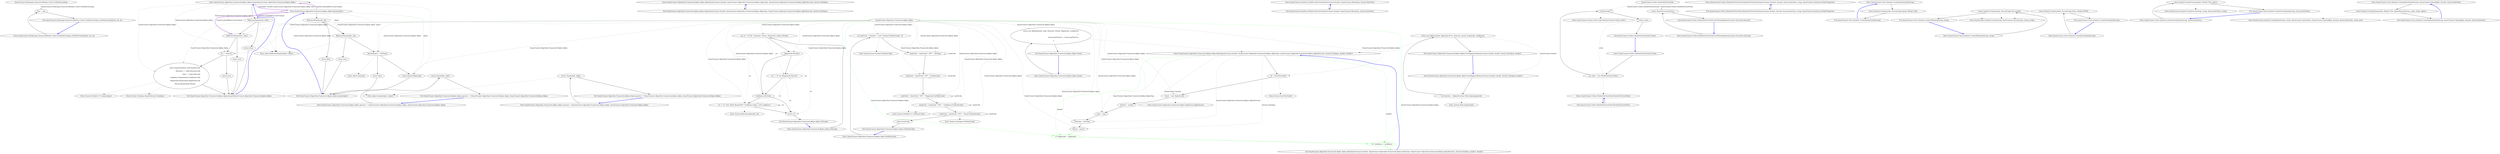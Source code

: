 digraph  {
n3 [label="QuantConnect.Brokerages.InteractiveBrokers.Client.TickSizeEventArgs", span=""];
n0 [cluster="QuantConnect.Brokerages.InteractiveBrokers.Client.TickSizeEventArgs.TickSizeEventArgs(int, int, int)", label="Entry QuantConnect.Brokerages.InteractiveBrokers.Client.TickSizeEventArgs.TickSizeEventArgs(int, int, int)", span="30-30"];
n1 [cluster="QuantConnect.Brokerages.InteractiveBrokers.Client.TickSizeEventArgs.TickSizeEventArgs(int, int, int)", label="Size = size", span="33-33"];
n2 [cluster="QuantConnect.Brokerages.InteractiveBrokers.Client.TickSizeEventArgs.TickSizeEventArgs(int, int, int)", label="Exit QuantConnect.Brokerages.InteractiveBrokers.Client.TickSizeEventArgs.TickSizeEventArgs(int, int, int)", span="30-30"];
m0_31 [cluster="QuantConnect.Algorithm.Framework.Alphas.Alpha.Equals(QuantConnect.Algorithm.Framework.Alphas.Alpha)", file="Alpha.cs", label="Entry QuantConnect.Algorithm.Framework.Alphas.Alpha.Equals(QuantConnect.Algorithm.Framework.Alphas.Alpha)", span="174-174"];
m0_32 [cluster="QuantConnect.Algorithm.Framework.Alphas.Alpha.Equals(QuantConnect.Algorithm.Framework.Alphas.Alpha)", file="Alpha.cs", label="ReferenceEquals(null, other)", span="176-176"];
m0_34 [cluster="QuantConnect.Algorithm.Framework.Alphas.Alpha.Equals(QuantConnect.Algorithm.Framework.Alphas.Alpha)", file="Alpha.cs", label="ReferenceEquals(this, other)", span="177-177"];
m0_36 [cluster="QuantConnect.Algorithm.Framework.Alphas.Alpha.Equals(QuantConnect.Algorithm.Framework.Alphas.Alpha)", file="Alpha.cs", label="Id == other.Id", span="179-179"];
m0_38 [cluster="QuantConnect.Algorithm.Framework.Alphas.Alpha.Equals(QuantConnect.Algorithm.Framework.Alphas.Alpha)", file="Alpha.cs", label="return Equals(Symbol, other.Symbol) &&\r\n                Direction == other.Direction &&\r\n                Type == other.Type &&\r\n                Confidence.Equals(other.Confidence) &&\r\n                Magnitude.Equals(other.Magnitude) &&\r\n                Period.Equals(other.Period);", span="181-186"];
m0_33 [cluster="QuantConnect.Algorithm.Framework.Alphas.Alpha.Equals(QuantConnect.Algorithm.Framework.Alphas.Alpha)", file="Alpha.cs", label="return false;", span="176-176"];
m0_35 [cluster="QuantConnect.Algorithm.Framework.Alphas.Alpha.Equals(QuantConnect.Algorithm.Framework.Alphas.Alpha)", file="Alpha.cs", label="return true;", span="177-177"];
m0_37 [cluster="QuantConnect.Algorithm.Framework.Alphas.Alpha.Equals(QuantConnect.Algorithm.Framework.Alphas.Alpha)", file="Alpha.cs", label="return true;", span="179-179"];
m0_39 [cluster="QuantConnect.Algorithm.Framework.Alphas.Alpha.Equals(QuantConnect.Algorithm.Framework.Alphas.Alpha)", file="Alpha.cs", label="Exit QuantConnect.Algorithm.Framework.Alphas.Alpha.Equals(QuantConnect.Algorithm.Framework.Alphas.Alpha)", span="174-174"];
m0_14 [cluster="QuantConnect.Algorithm.Framework.Alphas.Alpha.Clone()", file="Alpha.cs", label="Entry QuantConnect.Algorithm.Framework.Alphas.Alpha.Clone()", span="131-131"];
m0_15 [cluster="QuantConnect.Algorithm.Framework.Alphas.Alpha.Clone()", file="Alpha.cs", label="return new Alpha(Symbol, Type, Direction, Period, Magnitude, Confidence)\r\n            {\r\n                GeneratedTimeUtc = GeneratedTimeUtc\r\n            };", span="133-136"];
m0_16 [cluster="QuantConnect.Algorithm.Framework.Alphas.Alpha.Clone()", file="Alpha.cs", label="Exit QuantConnect.Algorithm.Framework.Alphas.Alpha.Clone()", span="131-131"];
m0_53 [cluster="object.GetType()", file="Alpha.cs", label="Entry object.GetType()", span="0-0"];
m0_40 [cluster="object.ReferenceEquals(object, object)", file="Alpha.cs", label="Entry object.ReferenceEquals(object, object)", span="0-0"];
m0_65 [cluster="System.TimeSpan.GetHashCode()", file="Alpha.cs", label="Entry System.TimeSpan.GetHashCode()", span="0-0"];
m0_63 [cluster="QuantConnect.Symbol.GetHashCode()", file="Alpha.cs", label="Entry QuantConnect.Symbol.GetHashCode()", span="318-318"];
m0_22 [cluster="QuantConnect.Algorithm.Framework.Alphas.Alpha.ToString()", file="Alpha.cs", label="Entry QuantConnect.Algorithm.Framework.Alphas.Alpha.ToString()", span="156-156"];
m0_23 [cluster="QuantConnect.Algorithm.Framework.Alphas.Alpha.ToString()", file="Alpha.cs", label="var str = $''{Id}: {Symbol} {Type} {Direction} within {Period}''", span="158-158"];
m0_24 [cluster="QuantConnect.Algorithm.Framework.Alphas.Alpha.ToString()", file="Alpha.cs", label="Magnitude.HasValue", span="159-159"];
m0_25 [cluster="QuantConnect.Algorithm.Framework.Alphas.Alpha.ToString()", file="Alpha.cs", label="str += $'' by {Magnitude.Value}%''", span="161-161"];
m0_27 [cluster="QuantConnect.Algorithm.Framework.Alphas.Alpha.ToString()", file="Alpha.cs", label="str += $'' with {Math.Round(100 * Confidence.Value, 1)}% confidence''", span="165-165"];
m0_28 [cluster="QuantConnect.Algorithm.Framework.Alphas.Alpha.ToString()", file="Alpha.cs", label="return str;", span="168-168"];
m0_26 [cluster="QuantConnect.Algorithm.Framework.Alphas.Alpha.ToString()", file="Alpha.cs", label="Confidence.HasValue", span="163-163"];
m0_29 [cluster="QuantConnect.Algorithm.Framework.Alphas.Alpha.ToString()", file="Alpha.cs", label="Exit QuantConnect.Algorithm.Framework.Alphas.Alpha.ToString()", span="156-156"];
m0_13 [cluster="QuantConnect.Algorithm.Framework.Alphas.AlphaScore.AlphaScore()", file="Alpha.cs", label="Entry QuantConnect.Algorithm.Framework.Alphas.AlphaScore.AlphaScore()", span="48-48"];
m0_54 [cluster="QuantConnect.Algorithm.Framework.Alphas.Alpha.GetHashCode()", file="Alpha.cs", label="Entry QuantConnect.Algorithm.Framework.Alphas.Alpha.GetHashCode()", span="204-204"];
m0_55 [cluster="QuantConnect.Algorithm.Framework.Alphas.Alpha.GetHashCode()", file="Alpha.cs", label="var hashCode = (Symbol != null ? Symbol.GetHashCode() : 0)", span="208-208"];
m0_56 [cluster="QuantConnect.Algorithm.Framework.Alphas.Alpha.GetHashCode()", file="Alpha.cs", label="hashCode = (hashCode * 397) ^ (int)Type", span="209-209"];
m0_57 [cluster="QuantConnect.Algorithm.Framework.Alphas.Alpha.GetHashCode()", file="Alpha.cs", label="hashCode = (hashCode * 397) ^ (int)Direction", span="210-210"];
m0_58 [cluster="QuantConnect.Algorithm.Framework.Alphas.Alpha.GetHashCode()", file="Alpha.cs", label="hashCode = (hashCode * 397) ^ Magnitude.GetHashCode()", span="211-211"];
m0_59 [cluster="QuantConnect.Algorithm.Framework.Alphas.Alpha.GetHashCode()", file="Alpha.cs", label="hashCode = (hashCode * 397) ^ Confidence.GetHashCode()", span="212-212"];
m0_60 [cluster="QuantConnect.Algorithm.Framework.Alphas.Alpha.GetHashCode()", file="Alpha.cs", label="hashCode = (hashCode * 397) ^ Period.GetHashCode()", span="213-213"];
m0_61 [cluster="QuantConnect.Algorithm.Framework.Alphas.Alpha.GetHashCode()", file="Alpha.cs", label="return hashCode;", span="214-214"];
m0_62 [cluster="QuantConnect.Algorithm.Framework.Alphas.Alpha.GetHashCode()", file="Alpha.cs", label="Exit QuantConnect.Algorithm.Framework.Alphas.Alpha.GetHashCode()", span="204-204"];
m0_66 [cluster="QuantConnect.Algorithm.Framework.Alphas.Alpha.operator ==(QuantConnect.Algorithm.Framework.Alphas.Alpha, QuantConnect.Algorithm.Framework.Alphas.Alpha)", file="Alpha.cs", label="Entry QuantConnect.Algorithm.Framework.Alphas.Alpha.operator ==(QuantConnect.Algorithm.Framework.Alphas.Alpha, QuantConnect.Algorithm.Framework.Alphas.Alpha)", span="221-221"];
m0_67 [cluster="QuantConnect.Algorithm.Framework.Alphas.Alpha.operator ==(QuantConnect.Algorithm.Framework.Alphas.Alpha, QuantConnect.Algorithm.Framework.Alphas.Alpha)", file="Alpha.cs", label="return Equals(left, right);", span="223-223"];
m0_68 [cluster="QuantConnect.Algorithm.Framework.Alphas.Alpha.operator ==(QuantConnect.Algorithm.Framework.Alphas.Alpha, QuantConnect.Algorithm.Framework.Alphas.Alpha)", file="Alpha.cs", label="Exit QuantConnect.Algorithm.Framework.Alphas.Alpha.operator ==(QuantConnect.Algorithm.Framework.Alphas.Alpha, QuantConnect.Algorithm.Framework.Alphas.Alpha)", span="221-221"];
m0_42 [cluster="System.Nullable<T>.Equals(object)", file="Alpha.cs", label="Entry System.Nullable<T>.Equals(object)", span="0-0"];
m0_64 [cluster="System.Nullable<T>.GetHashCode()", file="Alpha.cs", label="Entry System.Nullable<T>.GetHashCode()", span="0-0"];
m0_44 [cluster="QuantConnect.Algorithm.Framework.Alphas.Alpha.Equals(object)", file="Alpha.cs", label="Entry QuantConnect.Algorithm.Framework.Alphas.Alpha.Equals(object)", span="193-193"];
m0_45 [cluster="QuantConnect.Algorithm.Framework.Alphas.Alpha.Equals(object)", file="Alpha.cs", label="ReferenceEquals(null, obj)", span="195-195"];
m0_47 [cluster="QuantConnect.Algorithm.Framework.Alphas.Alpha.Equals(object)", file="Alpha.cs", label="ReferenceEquals(this, obj)", span="196-196"];
m0_49 [cluster="QuantConnect.Algorithm.Framework.Alphas.Alpha.Equals(object)", file="Alpha.cs", label="obj.GetType() != GetType()", span="197-197"];
m0_51 [cluster="QuantConnect.Algorithm.Framework.Alphas.Alpha.Equals(object)", file="Alpha.cs", label="return Equals((Alpha)obj);", span="198-198"];
m0_46 [cluster="QuantConnect.Algorithm.Framework.Alphas.Alpha.Equals(object)", file="Alpha.cs", label="return false;", span="195-195"];
m0_48 [cluster="QuantConnect.Algorithm.Framework.Alphas.Alpha.Equals(object)", file="Alpha.cs", label="return true;", span="196-196"];
m0_50 [cluster="QuantConnect.Algorithm.Framework.Alphas.Alpha.Equals(object)", file="Alpha.cs", label="return false;", span="197-197"];
m0_52 [cluster="QuantConnect.Algorithm.Framework.Alphas.Alpha.Equals(object)", file="Alpha.cs", label="Exit QuantConnect.Algorithm.Framework.Alphas.Alpha.Equals(object)", span="193-193"];
m0_41 [cluster="object.Equals(object, object)", file="Alpha.cs", label="Entry object.Equals(object, object)", span="0-0"];
m0_17 [cluster="QuantConnect.Algorithm.Framework.Alphas.Alpha.PriceMagnitude(QuantConnect.Symbol, double, System.TimeSpan, double?)", file="Alpha.cs", label="Entry QuantConnect.Algorithm.Framework.Alphas.Alpha.PriceMagnitude(QuantConnect.Symbol, double, System.TimeSpan, double?)", span="147-147"];
m0_18 [cluster="QuantConnect.Algorithm.Framework.Alphas.Alpha.PriceMagnitude(QuantConnect.Symbol, double, System.TimeSpan, double?)", file="Alpha.cs", label="var direction = (AlphaDirection) Math.Sign(magnitude)", span="149-149"];
m0_19 [cluster="QuantConnect.Algorithm.Framework.Alphas.Alpha.PriceMagnitude(QuantConnect.Symbol, double, System.TimeSpan, double?)", file="Alpha.cs", label="return new Alpha(symbol, AlphaType.Price, direction, period, magnitude, confidence);", span="150-150"];
m0_20 [cluster="QuantConnect.Algorithm.Framework.Alphas.Alpha.PriceMagnitude(QuantConnect.Symbol, double, System.TimeSpan, double?)", file="Alpha.cs", label="Exit QuantConnect.Algorithm.Framework.Alphas.Alpha.PriceMagnitude(QuantConnect.Symbol, double, System.TimeSpan, double?)", span="147-147"];
m0_69 [cluster="QuantConnect.Algorithm.Framework.Alphas.Alpha.operator !=(QuantConnect.Algorithm.Framework.Alphas.Alpha, QuantConnect.Algorithm.Framework.Alphas.Alpha)", file="Alpha.cs", label="Entry QuantConnect.Algorithm.Framework.Alphas.Alpha.operator !=(QuantConnect.Algorithm.Framework.Alphas.Alpha, QuantConnect.Algorithm.Framework.Alphas.Alpha)", span="229-229"];
m0_70 [cluster="QuantConnect.Algorithm.Framework.Alphas.Alpha.operator !=(QuantConnect.Algorithm.Framework.Alphas.Alpha, QuantConnect.Algorithm.Framework.Alphas.Alpha)", file="Alpha.cs", label="return !Equals(left, right);", span="231-231"];
m0_71 [cluster="QuantConnect.Algorithm.Framework.Alphas.Alpha.operator !=(QuantConnect.Algorithm.Framework.Alphas.Alpha, QuantConnect.Algorithm.Framework.Alphas.Alpha)", file="Alpha.cs", label="Exit QuantConnect.Algorithm.Framework.Alphas.Alpha.operator !=(QuantConnect.Algorithm.Framework.Alphas.Alpha, QuantConnect.Algorithm.Framework.Alphas.Alpha)", span="229-229"];
m0_30 [cluster="System.Math.Round(double, int)", file="Alpha.cs", label="Entry System.Math.Round(double, int)", span="0-0"];
m0_12 [cluster="System.Guid.NewGuid()", file="Alpha.cs", label="Entry System.Guid.NewGuid()", span="0-0"];
m0_43 [cluster="System.TimeSpan.Equals(System.TimeSpan)", file="Alpha.cs", label="Entry System.TimeSpan.Equals(System.TimeSpan)", span="0-0"];
m0_0 [cluster="QuantConnect.Algorithm.Framework.Alphas.Alpha.Alpha(QuantConnect.Symbol, QuantConnect.Algorithm.Framework.Alphas.AlphaType, QuantConnect.Algorithm.Framework.Alphas.AlphaDirection, System.TimeSpan)", file="Alpha.cs", label="Entry QuantConnect.Algorithm.Framework.Alphas.Alpha.Alpha(QuantConnect.Symbol, QuantConnect.Algorithm.Framework.Alphas.AlphaType, QuantConnect.Algorithm.Framework.Alphas.AlphaDirection, System.TimeSpan)", span="98-98"];
m0_1 [cluster="QuantConnect.Algorithm.Framework.Alphas.Alpha.Alpha(QuantConnect.Symbol, QuantConnect.Algorithm.Framework.Alphas.AlphaType, QuantConnect.Algorithm.Framework.Alphas.AlphaDirection, System.TimeSpan)", file="Alpha.cs", label="Exit QuantConnect.Algorithm.Framework.Alphas.Alpha.Alpha(QuantConnect.Symbol, QuantConnect.Algorithm.Framework.Alphas.AlphaType, QuantConnect.Algorithm.Framework.Alphas.AlphaDirection, System.TimeSpan)", span="98-98"];
m0_2 [cluster="QuantConnect.Algorithm.Framework.Alphas.Alpha.Alpha(QuantConnect.Symbol, QuantConnect.Algorithm.Framework.Alphas.AlphaType, QuantConnect.Algorithm.Framework.Alphas.AlphaDirection, System.TimeSpan, double?, double?)", file="Alpha.cs", label="Entry QuantConnect.Algorithm.Framework.Alphas.Alpha.Alpha(QuantConnect.Symbol, QuantConnect.Algorithm.Framework.Alphas.AlphaType, QuantConnect.Algorithm.Framework.Alphas.AlphaDirection, System.TimeSpan, double?, double?)", span="112-112"];
m0_3 [cluster="QuantConnect.Algorithm.Framework.Alphas.Alpha.Alpha(QuantConnect.Symbol, QuantConnect.Algorithm.Framework.Alphas.AlphaType, QuantConnect.Algorithm.Framework.Alphas.AlphaDirection, System.TimeSpan, double?, double?)", file="Alpha.cs", label="Id = Guid.NewGuid()", span="114-114"];
m0_5 [cluster="QuantConnect.Algorithm.Framework.Alphas.Alpha.Alpha(QuantConnect.Symbol, QuantConnect.Algorithm.Framework.Alphas.AlphaType, QuantConnect.Algorithm.Framework.Alphas.AlphaDirection, System.TimeSpan, double?, double?)", file="Alpha.cs", label="Symbol = symbol", span="117-117"];
m0_6 [cluster="QuantConnect.Algorithm.Framework.Alphas.Alpha.Alpha(QuantConnect.Symbol, QuantConnect.Algorithm.Framework.Alphas.AlphaType, QuantConnect.Algorithm.Framework.Alphas.AlphaDirection, System.TimeSpan, double?, double?)", file="Alpha.cs", label="Type = type", span="118-118"];
m0_7 [cluster="QuantConnect.Algorithm.Framework.Alphas.Alpha.Alpha(QuantConnect.Symbol, QuantConnect.Algorithm.Framework.Alphas.AlphaType, QuantConnect.Algorithm.Framework.Alphas.AlphaDirection, System.TimeSpan, double?, double?)", file="Alpha.cs", label="Direction = direction", span="119-119"];
m0_8 [cluster="QuantConnect.Algorithm.Framework.Alphas.Alpha.Alpha(QuantConnect.Symbol, QuantConnect.Algorithm.Framework.Alphas.AlphaType, QuantConnect.Algorithm.Framework.Alphas.AlphaDirection, System.TimeSpan, double?, double?)", file="Alpha.cs", label="Period = period", span="120-120"];
m0_9 [cluster="QuantConnect.Algorithm.Framework.Alphas.Alpha.Alpha(QuantConnect.Symbol, QuantConnect.Algorithm.Framework.Alphas.AlphaType, QuantConnect.Algorithm.Framework.Alphas.AlphaDirection, System.TimeSpan, double?, double?)", color=green, community=0, file="Alpha.cs", label="15: Magnitude = magnitude", span="123-123"];
m0_10 [cluster="QuantConnect.Algorithm.Framework.Alphas.Alpha.Alpha(QuantConnect.Symbol, QuantConnect.Algorithm.Framework.Alphas.AlphaType, QuantConnect.Algorithm.Framework.Alphas.AlphaDirection, System.TimeSpan, double?, double?)", color=green, community=0, file="Alpha.cs", label="15: Confidence = confidence", span="124-124"];
m0_4 [cluster="QuantConnect.Algorithm.Framework.Alphas.Alpha.Alpha(QuantConnect.Symbol, QuantConnect.Algorithm.Framework.Alphas.AlphaType, QuantConnect.Algorithm.Framework.Alphas.AlphaDirection, System.TimeSpan, double?, double?)", file="Alpha.cs", label="Score = new AlphaScore()", span="115-115"];
m0_11 [cluster="QuantConnect.Algorithm.Framework.Alphas.Alpha.Alpha(QuantConnect.Symbol, QuantConnect.Algorithm.Framework.Alphas.AlphaType, QuantConnect.Algorithm.Framework.Alphas.AlphaDirection, System.TimeSpan, double?, double?)", file="Alpha.cs", label="Exit QuantConnect.Algorithm.Framework.Alphas.Alpha.Alpha(QuantConnect.Symbol, QuantConnect.Algorithm.Framework.Alphas.AlphaType, QuantConnect.Algorithm.Framework.Alphas.AlphaDirection, System.TimeSpan, double?, double?)", span="112-112"];
m0_21 [cluster="System.Math.Sign(double)", file="Alpha.cs", label="Entry System.Math.Sign(double)", span="0-0"];
m0_72 [file="Alpha.cs", label="QuantConnect.Algorithm.Framework.Alphas.Alpha", span=""];
m1_0 [cluster="QuantConnect.Interfaces.IFileProvider.Fetch(QuantConnect.Symbol, QuantConnect.Resolution, System.DateTime)", file="AlphaAnalysisContext.cs", label="Entry QuantConnect.Interfaces.IFileProvider.Fetch(QuantConnect.Symbol, QuantConnect.Resolution, System.DateTime)", span="34-34"];
m1_1 [cluster="QuantConnect.Interfaces.IFileProvider.Fetch(QuantConnect.Symbol, QuantConnect.Resolution, System.DateTime)", file="AlphaAnalysisContext.cs", label="Exit QuantConnect.Interfaces.IFileProvider.Fetch(QuantConnect.Symbol, QuantConnect.Resolution, System.DateTime)", span="34-34"];
m2_12 [cluster="QuantConnect.Orders.Order.CopyTo(QuantConnect.Orders.Order)", file="AlphaManager.cs", label="Entry QuantConnect.Orders.Order.CopyTo(QuantConnect.Orders.Order)", span="247-247"];
m2_0 [cluster="QuantConnect.Orders.MarketOnCloseOrder.MarketOnCloseOrder()", file="AlphaManager.cs", label="Entry QuantConnect.Orders.MarketOnCloseOrder.MarketOnCloseOrder()", span="37-37"];
m2_1 [cluster="QuantConnect.Orders.MarketOnCloseOrder.MarketOnCloseOrder()", file="AlphaManager.cs", label="Exit QuantConnect.Orders.MarketOnCloseOrder.MarketOnCloseOrder()", span="37-37"];
m2_2 [cluster="QuantConnect.Orders.MarketOnCloseOrder.MarketOnCloseOrder(QuantConnect.Symbol, decimal, System.DateTime, string, QuantConnect.Interfaces.IOrderProperties)", file="AlphaManager.cs", label="Entry QuantConnect.Orders.MarketOnCloseOrder.MarketOnCloseOrder(QuantConnect.Symbol, decimal, System.DateTime, string, QuantConnect.Interfaces.IOrderProperties)", span="49-49"];
m2_3 [cluster="QuantConnect.Orders.MarketOnCloseOrder.MarketOnCloseOrder(QuantConnect.Symbol, decimal, System.DateTime, string, QuantConnect.Interfaces.IOrderProperties)", file="AlphaManager.cs", label="Exit QuantConnect.Orders.MarketOnCloseOrder.MarketOnCloseOrder(QuantConnect.Symbol, decimal, System.DateTime, string, QuantConnect.Interfaces.IOrderProperties)", span="49-49"];
m2_7 [cluster="QuantConnect.Orders.MarketOnCloseOrder.Clone()", file="AlphaManager.cs", label="Entry QuantConnect.Orders.MarketOnCloseOrder.Clone()", span="67-67"];
m2_8 [cluster="QuantConnect.Orders.MarketOnCloseOrder.Clone()", file="AlphaManager.cs", label="var order = new MarketOnCloseOrder()", span="69-69"];
m2_9 [cluster="QuantConnect.Orders.MarketOnCloseOrder.Clone()", file="AlphaManager.cs", label="CopyTo(order)", span="70-70"];
m2_10 [cluster="QuantConnect.Orders.MarketOnCloseOrder.Clone()", file="AlphaManager.cs", label="return order;", span="71-71"];
m2_11 [cluster="QuantConnect.Orders.MarketOnCloseOrder.Clone()", file="AlphaManager.cs", label="Exit QuantConnect.Orders.MarketOnCloseOrder.Clone()", span="67-67"];
m2_4 [cluster="QuantConnect.Orders.MarketOnCloseOrder.GetValueImpl(QuantConnect.Securities.Security)", file="AlphaManager.cs", label="Entry QuantConnect.Orders.MarketOnCloseOrder.GetValueImpl(QuantConnect.Securities.Security)", span="58-58"];
m2_5 [cluster="QuantConnect.Orders.MarketOnCloseOrder.GetValueImpl(QuantConnect.Securities.Security)", file="AlphaManager.cs", label="return Quantity*security.Price;", span="60-60"];
m2_6 [cluster="QuantConnect.Orders.MarketOnCloseOrder.GetValueImpl(QuantConnect.Securities.Security)", file="AlphaManager.cs", label="Exit QuantConnect.Orders.MarketOnCloseOrder.GetValueImpl(QuantConnect.Securities.Security)", span="58-58"];
m2_13 [file="AlphaManager.cs", label="QuantConnect.Orders.MarketOnCloseOrder", span=""];
m4_4 [cluster="QuantConnect.Tests.Symbols.CreateEquitySymbol(string)", file="Engine.cs", label="Entry QuantConnect.Tests.Symbols.CreateEquitySymbol(string)", span="48-48"];
m4_5 [cluster="QuantConnect.Tests.Symbols.CreateEquitySymbol(string)", file="Engine.cs", label="return Symbol.Create(symbol, SecurityType.Equity, Market.USA);", span="50-50"];
m4_6 [cluster="QuantConnect.Tests.Symbols.CreateEquitySymbol(string)", file="Engine.cs", label="Exit QuantConnect.Tests.Symbols.CreateEquitySymbol(string)", span="48-48"];
m4_10 [cluster="QuantConnect.Symbol.CreateFuture(string, string, System.DateTime, string)", file="Engine.cs", label="Entry QuantConnect.Symbol.CreateFuture(string, string, System.DateTime, string)", span="143-143"];
m4_7 [cluster="QuantConnect.Tests.Symbols.CreateFutureSymbol(string, System.DateTime)", file="Engine.cs", label="Entry QuantConnect.Tests.Symbols.CreateFutureSymbol(string, System.DateTime)", span="52-52"];
m4_8 [cluster="QuantConnect.Tests.Symbols.CreateFutureSymbol(string, System.DateTime)", file="Engine.cs", label="return Symbol.CreateFuture(symbol, Market.USA, expiry);", span="54-54"];
m4_9 [cluster="QuantConnect.Tests.Symbols.CreateFutureSymbol(string, System.DateTime)", file="Engine.cs", label="Exit QuantConnect.Tests.Symbols.CreateFutureSymbol(string, System.DateTime)", span="52-52"];
m4_14 [cluster="QuantConnect.Tests.Symbols.CreateOptionSymbol(string, QuantConnect.OptionRight, decimal, System.DateTime)", file="Engine.cs", label="Entry QuantConnect.Tests.Symbols.CreateOptionSymbol(string, QuantConnect.OptionRight, decimal, System.DateTime)", span="62-62"];
m4_15 [cluster="QuantConnect.Tests.Symbols.CreateOptionSymbol(string, QuantConnect.OptionRight, decimal, System.DateTime)", file="Engine.cs", label="return Symbol.CreateOption(symbol, Market.USA, OptionStyle.American, right, strike, expiry);", span="64-64"];
m4_16 [cluster="QuantConnect.Tests.Symbols.CreateOptionSymbol(string, QuantConnect.OptionRight, decimal, System.DateTime)", file="Engine.cs", label="Exit QuantConnect.Tests.Symbols.CreateOptionSymbol(string, QuantConnect.OptionRight, decimal, System.DateTime)", span="62-62"];
m4_11 [cluster="QuantConnect.Tests.Symbols.CreateCfdSymbol(string, string)", file="Engine.cs", label="Entry QuantConnect.Tests.Symbols.CreateCfdSymbol(string, string)", span="57-57"];
m4_12 [cluster="QuantConnect.Tests.Symbols.CreateCfdSymbol(string, string)", file="Engine.cs", label="return Symbol.Create(symbol, SecurityType.Cfd, market);", span="59-59"];
m4_13 [cluster="QuantConnect.Tests.Symbols.CreateCfdSymbol(string, string)", file="Engine.cs", label="Exit QuantConnect.Tests.Symbols.CreateCfdSymbol(string, string)", span="57-57"];
m4_0 [cluster="QuantConnect.Tests.Symbols.CreateForexSymbol(string)", file="Engine.cs", label="Entry QuantConnect.Tests.Symbols.CreateForexSymbol(string)", span="43-43"];
m4_1 [cluster="QuantConnect.Tests.Symbols.CreateForexSymbol(string)", file="Engine.cs", label="return Symbol.Create(symbol, SecurityType.Forex, Market.FXCM);", span="45-45"];
m4_2 [cluster="QuantConnect.Tests.Symbols.CreateForexSymbol(string)", file="Engine.cs", label="Exit QuantConnect.Tests.Symbols.CreateForexSymbol(string)", span="43-43"];
m4_17 [cluster="QuantConnect.Symbol.CreateOption(string, string, QuantConnect.OptionStyle, QuantConnect.OptionRight, decimal, System.DateTime, string, bool)", file="Engine.cs", label="Entry QuantConnect.Symbol.CreateOption(string, string, QuantConnect.OptionStyle, QuantConnect.OptionRight, decimal, System.DateTime, string, bool)", span="95-95"];
m4_3 [cluster="QuantConnect.Symbol.Create(string, QuantConnect.SecurityType, string, string)", file="Engine.cs", label="Entry QuantConnect.Symbol.Create(string, QuantConnect.SecurityType, string, string)", span="45-45"];
n3 -> n1  [color=darkseagreen4, key=1, label="QuantConnect.Brokerages.InteractiveBrokers.Client.TickSizeEventArgs", style=dashed];
n0 -> n1  [key=0, style=solid];
n1 -> n2  [key=0, style=solid];
n2 -> n0  [color=blue, key=0, style=bold];
m0_31 -> m0_32  [key=0, style=solid];
m0_31 -> m0_34  [color=darkseagreen4, key=1, label="QuantConnect.Algorithm.Framework.Alphas.Alpha", style=dashed];
m0_31 -> m0_36  [color=darkseagreen4, key=1, label="QuantConnect.Algorithm.Framework.Alphas.Alpha", style=dashed];
m0_31 -> m0_38  [color=darkseagreen4, key=1, label="QuantConnect.Algorithm.Framework.Alphas.Alpha", style=dashed];
m0_31 -> m0_44  [color=darkorchid, key=3, label="Parameter variable QuantConnect.Algorithm.Framework.Alphas.Alpha other", style=bold];
m0_32 -> m0_33  [key=0, style=solid];
m0_32 -> m0_34  [key=0, style=solid];
m0_32 -> m0_40  [key=2, style=dotted];
m0_34 -> m0_35  [key=0, style=solid];
m0_34 -> m0_36  [key=0, style=solid];
m0_34 -> m0_40  [key=2, style=dotted];
m0_36 -> m0_37  [key=0, style=solid];
m0_36 -> m0_38  [key=0, style=solid];
m0_38 -> m0_39  [key=0, style=solid];
m0_38 -> m0_41  [key=2, style=dotted];
m0_38 -> m0_42  [key=2, style=dotted];
m0_38 -> m0_43  [key=2, style=dotted];
m0_33 -> m0_39  [key=0, style=solid];
m0_35 -> m0_39  [key=0, style=solid];
m0_37 -> m0_39  [key=0, style=solid];
m0_39 -> m0_31  [color=blue, key=0, style=bold];
m0_14 -> m0_15  [key=0, style=solid];
m0_15 -> m0_16  [key=0, style=solid];
m0_15 -> m0_2  [key=2, style=dotted];
m0_16 -> m0_14  [color=blue, key=0, style=bold];
m0_22 -> m0_23  [key=0, style=solid];
m0_23 -> m0_24  [key=0, style=solid];
m0_23 -> m0_25  [color=darkseagreen4, key=1, label=str, style=dashed];
m0_23 -> m0_27  [color=darkseagreen4, key=1, label=str, style=dashed];
m0_23 -> m0_28  [color=darkseagreen4, key=1, label=str, style=dashed];
m0_24 -> m0_25  [key=0, style=solid];
m0_24 -> m0_26  [key=0, style=solid];
m0_25 -> m0_26  [key=0, style=solid];
m0_25 -> m0_25  [color=darkseagreen4, key=1, label=str, style=dashed];
m0_25 -> m0_27  [color=darkseagreen4, key=1, label=str, style=dashed];
m0_25 -> m0_28  [color=darkseagreen4, key=1, label=str, style=dashed];
m0_27 -> m0_28  [key=0, style=solid];
m0_27 -> m0_30  [key=2, style=dotted];
m0_27 -> m0_27  [color=darkseagreen4, key=1, label=str, style=dashed];
m0_28 -> m0_29  [key=0, style=solid];
m0_26 -> m0_27  [key=0, style=solid];
m0_26 -> m0_28  [key=0, style=solid];
m0_29 -> m0_22  [color=blue, key=0, style=bold];
m0_54 -> m0_55  [key=0, style=solid];
m0_55 -> m0_56  [key=0, style=solid];
m0_55 -> m0_63  [key=2, style=dotted];
m0_56 -> m0_57  [key=0, style=solid];
m0_56 -> m0_56  [color=darkseagreen4, key=1, label=hashCode, style=dashed];
m0_57 -> m0_58  [key=0, style=solid];
m0_57 -> m0_57  [color=darkseagreen4, key=1, label=hashCode, style=dashed];
m0_58 -> m0_59  [key=0, style=solid];
m0_58 -> m0_64  [key=2, style=dotted];
m0_58 -> m0_58  [color=darkseagreen4, key=1, label=hashCode, style=dashed];
m0_59 -> m0_60  [key=0, style=solid];
m0_59 -> m0_64  [key=2, style=dotted];
m0_59 -> m0_59  [color=darkseagreen4, key=1, label=hashCode, style=dashed];
m0_60 -> m0_61  [key=0, style=solid];
m0_60 -> m0_65  [key=2, style=dotted];
m0_60 -> m0_60  [color=darkseagreen4, key=1, label=hashCode, style=dashed];
m0_61 -> m0_62  [key=0, style=solid];
m0_62 -> m0_54  [color=blue, key=0, style=bold];
m0_66 -> m0_67  [key=0, style=solid];
m0_67 -> m0_68  [key=0, style=solid];
m0_67 -> m0_41  [key=2, style=dotted];
m0_68 -> m0_66  [color=blue, key=0, style=bold];
m0_44 -> m0_45  [key=0, style=solid];
m0_44 -> m0_47  [color=darkseagreen4, key=1, label=object, style=dashed];
m0_44 -> m0_49  [color=darkseagreen4, key=1, label=object, style=dashed];
m0_44 -> m0_51  [color=darkseagreen4, key=1, label=object, style=dashed];
m0_44 -> m0_32  [color=darkorchid, key=3, label="method methodReturn bool Equals", style=bold];
m0_44 -> m0_34  [color=darkorchid, key=3, label="method methodReturn bool Equals", style=bold];
m0_44 -> m0_31  [color=darkorchid, key=3, label="method methodReturn bool Equals", style=bold];
m0_45 -> m0_46  [key=0, style=solid];
m0_45 -> m0_47  [key=0, style=solid];
m0_45 -> m0_40  [key=2, style=dotted];
m0_47 -> m0_48  [key=0, style=solid];
m0_47 -> m0_49  [key=0, style=solid];
m0_47 -> m0_40  [key=2, style=dotted];
m0_49 -> m0_50  [key=0, style=solid];
m0_49 -> m0_51  [key=0, style=solid];
m0_49 -> m0_53  [key=2, style=dotted];
m0_51 -> m0_52  [key=0, style=solid];
m0_51 -> m0_31  [key=2, style=dotted];
m0_46 -> m0_52  [key=0, style=solid];
m0_48 -> m0_52  [key=0, style=solid];
m0_50 -> m0_52  [key=0, style=solid];
m0_52 -> m0_44  [color=blue, key=0, style=bold];
m0_17 -> m0_18  [key=0, style=solid];
m0_17 -> m0_19  [color=darkseagreen4, key=1, label="QuantConnect.Symbol", style=dashed];
m0_18 -> m0_19  [key=0, style=solid];
m0_18 -> m0_21  [key=2, style=dotted];
m0_19 -> m0_20  [key=0, style=solid];
m0_19 -> m0_2  [key=2, style=dotted];
m0_20 -> m0_17  [color=blue, key=0, style=bold];
m0_69 -> m0_70  [key=0, style=solid];
m0_70 -> m0_71  [key=0, style=solid];
m0_70 -> m0_41  [key=2, style=dotted];
m0_71 -> m0_69  [color=blue, key=0, style=bold];
m0_0 -> m0_1  [key=0, style=solid];
m0_1 -> m0_0  [color=blue, key=0, style=bold];
m0_2 -> m0_3  [key=0, style=solid];
m0_2 -> m0_5  [color=darkseagreen4, key=1, label="QuantConnect.Symbol", style=dashed];
m0_2 -> m0_6  [color=darkseagreen4, key=1, label="QuantConnect.Algorithm.Framework.Alphas.AlphaType", style=dashed];
m0_2 -> m0_7  [color=darkseagreen4, key=1, label="QuantConnect.Algorithm.Framework.Alphas.AlphaDirection", style=dashed];
m0_2 -> m0_8  [color=darkseagreen4, key=1, label="System.TimeSpan", style=dashed];
m0_2 -> m0_9  [color=green, key=1, label="double?", style=dashed];
m0_2 -> m0_10  [color=green, key=1, label="double?", style=dashed];
m0_3 -> m0_4  [key=0, style=solid];
m0_3 -> m0_12  [key=2, style=dotted];
m0_5 -> m0_6  [key=0, style=solid];
m0_6 -> m0_7  [key=0, style=solid];
m0_7 -> m0_8  [key=0, style=solid];
m0_8 -> m0_9  [color=green, key=0, style=solid];
m0_9 -> m0_10  [color=green, key=0, style=solid];
m0_10 -> m0_11  [color=green, key=0, style=solid];
m0_4 -> m0_5  [key=0, style=solid];
m0_4 -> m0_13  [key=2, style=dotted];
m0_11 -> m0_2  [color=blue, key=0, style=bold];
m0_72 -> m0_3  [color=darkseagreen4, key=1, label="QuantConnect.Algorithm.Framework.Alphas.Alpha", style=dashed];
m0_72 -> m0_4  [color=darkseagreen4, key=1, label="QuantConnect.Algorithm.Framework.Alphas.Alpha", style=dashed];
m0_72 -> m0_5  [color=darkseagreen4, key=1, label="QuantConnect.Algorithm.Framework.Alphas.Alpha", style=dashed];
m0_72 -> m0_6  [color=darkseagreen4, key=1, label="QuantConnect.Algorithm.Framework.Alphas.Alpha", style=dashed];
m0_72 -> m0_7  [color=darkseagreen4, key=1, label="QuantConnect.Algorithm.Framework.Alphas.Alpha", style=dashed];
m0_72 -> m0_8  [color=darkseagreen4, key=1, label="QuantConnect.Algorithm.Framework.Alphas.Alpha", style=dashed];
m0_72 -> m0_9  [color=green, key=1, label="QuantConnect.Algorithm.Framework.Alphas.Alpha", style=dashed];
m0_72 -> m0_10  [color=green, key=1, label="QuantConnect.Algorithm.Framework.Alphas.Alpha", style=dashed];
m0_72 -> m0_15  [color=darkseagreen4, key=1, label="QuantConnect.Algorithm.Framework.Alphas.Alpha", style=dashed];
m0_72 -> m0_23  [color=darkseagreen4, key=1, label="QuantConnect.Algorithm.Framework.Alphas.Alpha", style=dashed];
m0_72 -> m0_24  [color=darkseagreen4, key=1, label="QuantConnect.Algorithm.Framework.Alphas.Alpha", style=dashed];
m0_72 -> m0_25  [color=darkseagreen4, key=1, label="QuantConnect.Algorithm.Framework.Alphas.Alpha", style=dashed];
m0_72 -> m0_26  [color=darkseagreen4, key=1, label="QuantConnect.Algorithm.Framework.Alphas.Alpha", style=dashed];
m0_72 -> m0_27  [color=darkseagreen4, key=1, label="QuantConnect.Algorithm.Framework.Alphas.Alpha", style=dashed];
m0_72 -> m0_34  [color=darkseagreen4, key=1, label="QuantConnect.Algorithm.Framework.Alphas.Alpha", style=dashed];
m0_72 -> m0_36  [color=darkseagreen4, key=1, label="QuantConnect.Algorithm.Framework.Alphas.Alpha", style=dashed];
m0_72 -> m0_38  [color=darkseagreen4, key=1, label="QuantConnect.Algorithm.Framework.Alphas.Alpha", style=dashed];
m0_72 -> m0_47  [color=darkseagreen4, key=1, label="QuantConnect.Algorithm.Framework.Alphas.Alpha", style=dashed];
m0_72 -> m0_49  [color=darkseagreen4, key=1, label="QuantConnect.Algorithm.Framework.Alphas.Alpha", style=dashed];
m0_72 -> m0_51  [color=darkseagreen4, key=1, label="QuantConnect.Algorithm.Framework.Alphas.Alpha", style=dashed];
m0_72 -> m0_55  [color=darkseagreen4, key=1, label="QuantConnect.Algorithm.Framework.Alphas.Alpha", style=dashed];
m0_72 -> m0_56  [color=darkseagreen4, key=1, label="QuantConnect.Algorithm.Framework.Alphas.Alpha", style=dashed];
m0_72 -> m0_57  [color=darkseagreen4, key=1, label="QuantConnect.Algorithm.Framework.Alphas.Alpha", style=dashed];
m0_72 -> m0_58  [color=darkseagreen4, key=1, label="QuantConnect.Algorithm.Framework.Alphas.Alpha", style=dashed];
m0_72 -> m0_59  [color=darkseagreen4, key=1, label="QuantConnect.Algorithm.Framework.Alphas.Alpha", style=dashed];
m0_72 -> m0_60  [color=darkseagreen4, key=1, label="QuantConnect.Algorithm.Framework.Alphas.Alpha", style=dashed];
m1_0 -> m1_1  [key=0, style=solid];
m1_1 -> m1_0  [color=blue, key=0, style=bold];
m2_0 -> m2_1  [key=0, style=solid];
m2_1 -> m2_0  [color=blue, key=0, style=bold];
m2_2 -> m2_3  [key=0, style=solid];
m2_3 -> m2_2  [color=blue, key=0, style=bold];
m2_7 -> m2_8  [key=0, style=solid];
m2_8 -> m2_9  [key=0, style=solid];
m2_8 -> m2_0  [key=2, style=dotted];
m2_8 -> m2_10  [color=darkseagreen4, key=1, label=order, style=dashed];
m2_9 -> m2_10  [key=0, style=solid];
m2_9 -> m2_12  [key=2, style=dotted];
m2_10 -> m2_11  [key=0, style=solid];
m2_11 -> m2_7  [color=blue, key=0, style=bold];
m2_4 -> m2_5  [key=0, style=solid];
m2_5 -> m2_6  [key=0, style=solid];
m2_6 -> m2_4  [color=blue, key=0, style=bold];
m2_13 -> m2_5  [color=darkseagreen4, key=1, label="QuantConnect.Orders.MarketOnCloseOrder", style=dashed];
m2_13 -> m2_9  [color=darkseagreen4, key=1, label="QuantConnect.Orders.MarketOnCloseOrder", style=dashed];
m4_4 -> m4_5  [key=0, style=solid];
m4_5 -> m4_6  [key=0, style=solid];
m4_5 -> m4_3  [key=2, style=dotted];
m4_6 -> m4_4  [color=blue, key=0, style=bold];
m4_7 -> m4_8  [key=0, style=solid];
m4_8 -> m4_9  [key=0, style=solid];
m4_8 -> m4_10  [key=2, style=dotted];
m4_9 -> m4_7  [color=blue, key=0, style=bold];
m4_14 -> m4_15  [key=0, style=solid];
m4_15 -> m4_16  [key=0, style=solid];
m4_15 -> m4_17  [key=2, style=dotted];
m4_16 -> m4_14  [color=blue, key=0, style=bold];
m4_11 -> m4_12  [key=0, style=solid];
m4_12 -> m4_13  [key=0, style=solid];
m4_12 -> m4_3  [key=2, style=dotted];
m4_13 -> m4_11  [color=blue, key=0, style=bold];
m4_0 -> m4_1  [key=0, style=solid];
m4_1 -> m4_2  [key=0, style=solid];
m4_1 -> m4_3  [key=2, style=dotted];
m4_2 -> m4_0  [color=blue, key=0, style=bold];
}

